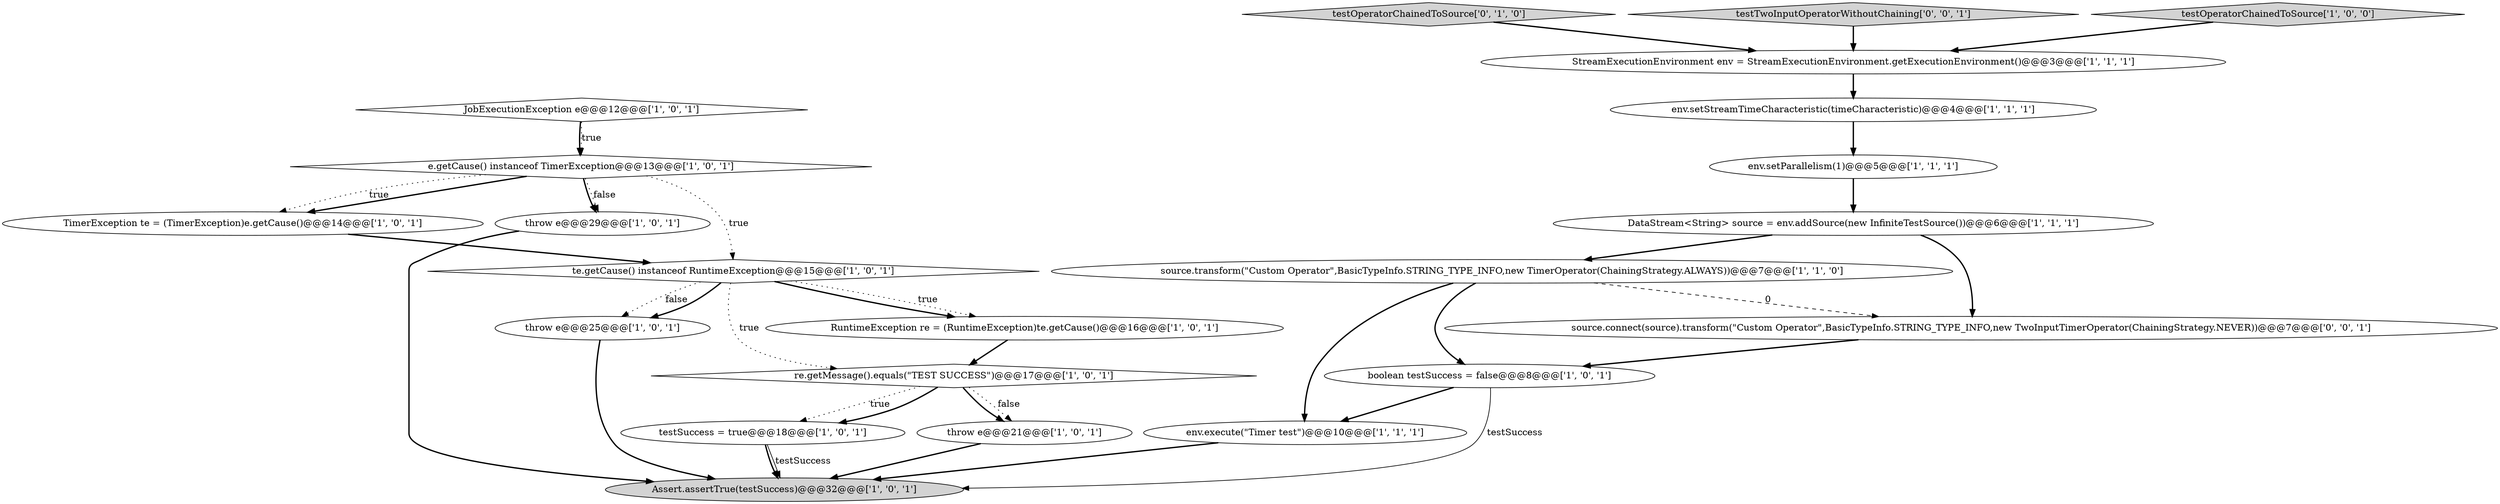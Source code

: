 digraph {
19 [style = filled, label = "testOperatorChainedToSource['0', '1', '0']", fillcolor = lightgray, shape = diamond image = "AAA0AAABBB2BBB"];
3 [style = filled, label = "throw e@@@29@@@['1', '0', '1']", fillcolor = white, shape = ellipse image = "AAA0AAABBB1BBB"];
4 [style = filled, label = "env.setParallelism(1)@@@5@@@['1', '1', '1']", fillcolor = white, shape = ellipse image = "AAA0AAABBB1BBB"];
15 [style = filled, label = "te.getCause() instanceof RuntimeException@@@15@@@['1', '0', '1']", fillcolor = white, shape = diamond image = "AAA0AAABBB1BBB"];
11 [style = filled, label = "DataStream<String> source = env.addSource(new InfiniteTestSource())@@@6@@@['1', '1', '1']", fillcolor = white, shape = ellipse image = "AAA0AAABBB1BBB"];
2 [style = filled, label = "RuntimeException re = (RuntimeException)te.getCause()@@@16@@@['1', '0', '1']", fillcolor = white, shape = ellipse image = "AAA0AAABBB1BBB"];
8 [style = filled, label = "env.setStreamTimeCharacteristic(timeCharacteristic)@@@4@@@['1', '1', '1']", fillcolor = white, shape = ellipse image = "AAA0AAABBB1BBB"];
20 [style = filled, label = "testTwoInputOperatorWithoutChaining['0', '0', '1']", fillcolor = lightgray, shape = diamond image = "AAA0AAABBB3BBB"];
16 [style = filled, label = "re.getMessage().equals(\"TEST SUCCESS\")@@@17@@@['1', '0', '1']", fillcolor = white, shape = diamond image = "AAA0AAABBB1BBB"];
5 [style = filled, label = "env.execute(\"Timer test\")@@@10@@@['1', '1', '1']", fillcolor = white, shape = ellipse image = "AAA0AAABBB1BBB"];
6 [style = filled, label = "e.getCause() instanceof TimerException@@@13@@@['1', '0', '1']", fillcolor = white, shape = diamond image = "AAA0AAABBB1BBB"];
7 [style = filled, label = "throw e@@@21@@@['1', '0', '1']", fillcolor = white, shape = ellipse image = "AAA0AAABBB1BBB"];
17 [style = filled, label = "Assert.assertTrue(testSuccess)@@@32@@@['1', '0', '1']", fillcolor = lightgray, shape = ellipse image = "AAA0AAABBB1BBB"];
18 [style = filled, label = "testOperatorChainedToSource['1', '0', '0']", fillcolor = lightgray, shape = diamond image = "AAA0AAABBB1BBB"];
13 [style = filled, label = "boolean testSuccess = false@@@8@@@['1', '0', '1']", fillcolor = white, shape = ellipse image = "AAA0AAABBB1BBB"];
21 [style = filled, label = "source.connect(source).transform(\"Custom Operator\",BasicTypeInfo.STRING_TYPE_INFO,new TwoInputTimerOperator(ChainingStrategy.NEVER))@@@7@@@['0', '0', '1']", fillcolor = white, shape = ellipse image = "AAA0AAABBB3BBB"];
9 [style = filled, label = "source.transform(\"Custom Operator\",BasicTypeInfo.STRING_TYPE_INFO,new TimerOperator(ChainingStrategy.ALWAYS))@@@7@@@['1', '1', '0']", fillcolor = white, shape = ellipse image = "AAA0AAABBB1BBB"];
0 [style = filled, label = "TimerException te = (TimerException)e.getCause()@@@14@@@['1', '0', '1']", fillcolor = white, shape = ellipse image = "AAA0AAABBB1BBB"];
10 [style = filled, label = "JobExecutionException e@@@12@@@['1', '0', '1']", fillcolor = white, shape = diamond image = "AAA0AAABBB1BBB"];
14 [style = filled, label = "testSuccess = true@@@18@@@['1', '0', '1']", fillcolor = white, shape = ellipse image = "AAA0AAABBB1BBB"];
12 [style = filled, label = "throw e@@@25@@@['1', '0', '1']", fillcolor = white, shape = ellipse image = "AAA0AAABBB1BBB"];
1 [style = filled, label = "StreamExecutionEnvironment env = StreamExecutionEnvironment.getExecutionEnvironment()@@@3@@@['1', '1', '1']", fillcolor = white, shape = ellipse image = "AAA0AAABBB1BBB"];
6->3 [style = bold, label=""];
15->2 [style = bold, label=""];
10->6 [style = dotted, label="true"];
14->17 [style = solid, label="testSuccess"];
1->8 [style = bold, label=""];
7->17 [style = bold, label=""];
6->3 [style = dotted, label="false"];
15->2 [style = dotted, label="true"];
11->21 [style = bold, label=""];
12->17 [style = bold, label=""];
16->7 [style = bold, label=""];
14->17 [style = bold, label=""];
6->0 [style = bold, label=""];
20->1 [style = bold, label=""];
15->16 [style = dotted, label="true"];
11->9 [style = bold, label=""];
5->17 [style = bold, label=""];
10->6 [style = bold, label=""];
0->15 [style = bold, label=""];
13->17 [style = solid, label="testSuccess"];
19->1 [style = bold, label=""];
18->1 [style = bold, label=""];
9->21 [style = dashed, label="0"];
16->14 [style = dotted, label="true"];
15->12 [style = dotted, label="false"];
13->5 [style = bold, label=""];
9->5 [style = bold, label=""];
16->14 [style = bold, label=""];
3->17 [style = bold, label=""];
15->12 [style = bold, label=""];
16->7 [style = dotted, label="false"];
6->0 [style = dotted, label="true"];
8->4 [style = bold, label=""];
4->11 [style = bold, label=""];
21->13 [style = bold, label=""];
9->13 [style = bold, label=""];
6->15 [style = dotted, label="true"];
2->16 [style = bold, label=""];
}
